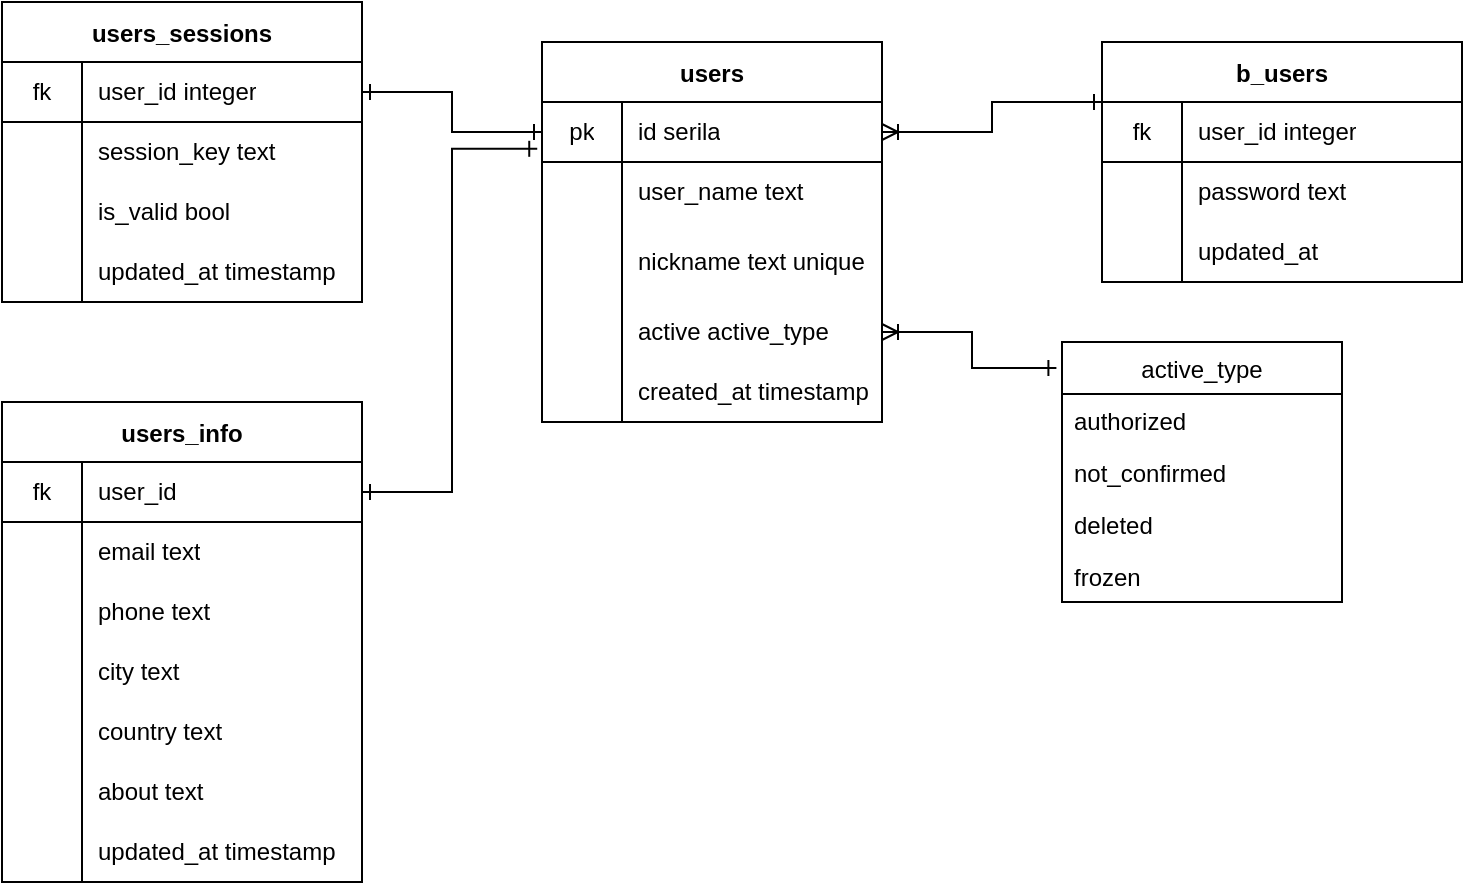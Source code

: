 <mxfile version="15.4.1" type="github">
  <diagram id="C5RBs43oDa-KdzZeNtuy" name="Page-1">
    <mxGraphModel dx="990" dy="575" grid="1" gridSize="10" guides="1" tooltips="1" connect="1" arrows="1" fold="1" page="1" pageScale="1" pageWidth="827" pageHeight="1169" math="0" shadow="0">
      <root>
        <mxCell id="WIyWlLk6GJQsqaUBKTNV-0" />
        <mxCell id="WIyWlLk6GJQsqaUBKTNV-1" parent="WIyWlLk6GJQsqaUBKTNV-0" />
        <mxCell id="Emkwt4vEhznJibgeNqt9-10" value="users" style="shape=table;startSize=30;container=1;collapsible=0;childLayout=tableLayout;fixedRows=1;rowLines=0;fontStyle=1;align=center;pointerEvents=1;" parent="WIyWlLk6GJQsqaUBKTNV-1" vertex="1">
          <mxGeometry x="290" y="40" width="170" height="190" as="geometry" />
        </mxCell>
        <mxCell id="Emkwt4vEhznJibgeNqt9-11" value="" style="shape=partialRectangle;html=1;whiteSpace=wrap;collapsible=0;dropTarget=0;pointerEvents=1;fillColor=none;top=0;left=0;bottom=1;right=0;points=[[0,0.5],[1,0.5]];portConstraint=eastwest;" parent="Emkwt4vEhznJibgeNqt9-10" vertex="1">
          <mxGeometry y="30" width="170" height="30" as="geometry" />
        </mxCell>
        <mxCell id="Emkwt4vEhznJibgeNqt9-12" value="pk" style="shape=partialRectangle;html=1;whiteSpace=wrap;connectable=0;fillColor=none;top=0;left=0;bottom=0;right=0;overflow=hidden;pointerEvents=1;" parent="Emkwt4vEhznJibgeNqt9-11" vertex="1">
          <mxGeometry width="40" height="30" as="geometry">
            <mxRectangle width="40" height="30" as="alternateBounds" />
          </mxGeometry>
        </mxCell>
        <mxCell id="Emkwt4vEhznJibgeNqt9-13" value="id serila" style="shape=partialRectangle;html=1;whiteSpace=wrap;connectable=0;fillColor=none;top=0;left=0;bottom=0;right=0;align=left;spacingLeft=6;overflow=hidden;pointerEvents=1;" parent="Emkwt4vEhznJibgeNqt9-11" vertex="1">
          <mxGeometry x="40" width="130" height="30" as="geometry">
            <mxRectangle width="130" height="30" as="alternateBounds" />
          </mxGeometry>
        </mxCell>
        <mxCell id="Emkwt4vEhznJibgeNqt9-14" value="" style="shape=partialRectangle;html=1;whiteSpace=wrap;collapsible=0;dropTarget=0;pointerEvents=1;fillColor=none;top=0;left=0;bottom=0;right=0;points=[[0,0.5],[1,0.5]];portConstraint=eastwest;" parent="Emkwt4vEhznJibgeNqt9-10" vertex="1">
          <mxGeometry y="60" width="170" height="30" as="geometry" />
        </mxCell>
        <mxCell id="Emkwt4vEhznJibgeNqt9-15" value="" style="shape=partialRectangle;html=1;whiteSpace=wrap;connectable=0;fillColor=none;top=0;left=0;bottom=0;right=0;overflow=hidden;pointerEvents=1;" parent="Emkwt4vEhznJibgeNqt9-14" vertex="1">
          <mxGeometry width="40" height="30" as="geometry">
            <mxRectangle width="40" height="30" as="alternateBounds" />
          </mxGeometry>
        </mxCell>
        <mxCell id="Emkwt4vEhznJibgeNqt9-16" value="user_name text" style="shape=partialRectangle;html=1;whiteSpace=wrap;connectable=0;fillColor=none;top=0;left=0;bottom=0;right=0;align=left;spacingLeft=6;overflow=hidden;pointerEvents=1;" parent="Emkwt4vEhznJibgeNqt9-14" vertex="1">
          <mxGeometry x="40" width="130" height="30" as="geometry">
            <mxRectangle width="130" height="30" as="alternateBounds" />
          </mxGeometry>
        </mxCell>
        <mxCell id="Emkwt4vEhznJibgeNqt9-20" style="shape=partialRectangle;html=1;whiteSpace=wrap;collapsible=0;dropTarget=0;pointerEvents=1;fillColor=none;top=0;left=0;bottom=0;right=0;points=[[0,0.5],[1,0.5]];portConstraint=eastwest;" parent="Emkwt4vEhznJibgeNqt9-10" vertex="1">
          <mxGeometry y="90" width="170" height="40" as="geometry" />
        </mxCell>
        <mxCell id="Emkwt4vEhznJibgeNqt9-21" style="shape=partialRectangle;html=1;whiteSpace=wrap;connectable=0;fillColor=none;top=0;left=0;bottom=0;right=0;overflow=hidden;pointerEvents=1;" parent="Emkwt4vEhznJibgeNqt9-20" vertex="1">
          <mxGeometry width="40" height="40" as="geometry">
            <mxRectangle width="40" height="40" as="alternateBounds" />
          </mxGeometry>
        </mxCell>
        <mxCell id="Emkwt4vEhznJibgeNqt9-22" value="nickname text unique" style="shape=partialRectangle;html=1;whiteSpace=wrap;connectable=0;fillColor=none;top=0;left=0;bottom=0;right=0;align=left;spacingLeft=6;overflow=hidden;pointerEvents=1;" parent="Emkwt4vEhznJibgeNqt9-20" vertex="1">
          <mxGeometry x="40" width="130" height="40" as="geometry">
            <mxRectangle width="130" height="40" as="alternateBounds" />
          </mxGeometry>
        </mxCell>
        <mxCell id="Emkwt4vEhznJibgeNqt9-26" style="shape=partialRectangle;html=1;whiteSpace=wrap;collapsible=0;dropTarget=0;pointerEvents=1;fillColor=none;top=0;left=0;bottom=0;right=0;points=[[0,0.5],[1,0.5]];portConstraint=eastwest;" parent="Emkwt4vEhznJibgeNqt9-10" vertex="1">
          <mxGeometry y="130" width="170" height="30" as="geometry" />
        </mxCell>
        <mxCell id="Emkwt4vEhznJibgeNqt9-27" style="shape=partialRectangle;html=1;whiteSpace=wrap;connectable=0;fillColor=none;top=0;left=0;bottom=0;right=0;overflow=hidden;pointerEvents=1;" parent="Emkwt4vEhznJibgeNqt9-26" vertex="1">
          <mxGeometry width="40" height="30" as="geometry">
            <mxRectangle width="40" height="30" as="alternateBounds" />
          </mxGeometry>
        </mxCell>
        <mxCell id="Emkwt4vEhznJibgeNqt9-28" value="active active_type" style="shape=partialRectangle;html=1;whiteSpace=wrap;connectable=0;fillColor=none;top=0;left=0;bottom=0;right=0;align=left;spacingLeft=6;overflow=hidden;pointerEvents=1;" parent="Emkwt4vEhznJibgeNqt9-26" vertex="1">
          <mxGeometry x="40" width="130" height="30" as="geometry">
            <mxRectangle width="130" height="30" as="alternateBounds" />
          </mxGeometry>
        </mxCell>
        <mxCell id="Emkwt4vEhznJibgeNqt9-23" style="shape=partialRectangle;html=1;whiteSpace=wrap;collapsible=0;dropTarget=0;pointerEvents=1;fillColor=none;top=0;left=0;bottom=0;right=0;points=[[0,0.5],[1,0.5]];portConstraint=eastwest;" parent="Emkwt4vEhznJibgeNqt9-10" vertex="1">
          <mxGeometry y="160" width="170" height="30" as="geometry" />
        </mxCell>
        <mxCell id="Emkwt4vEhznJibgeNqt9-24" style="shape=partialRectangle;html=1;whiteSpace=wrap;connectable=0;fillColor=none;top=0;left=0;bottom=0;right=0;overflow=hidden;pointerEvents=1;" parent="Emkwt4vEhznJibgeNqt9-23" vertex="1">
          <mxGeometry width="40" height="30" as="geometry">
            <mxRectangle width="40" height="30" as="alternateBounds" />
          </mxGeometry>
        </mxCell>
        <mxCell id="Emkwt4vEhznJibgeNqt9-25" value="created_at timestamp" style="shape=partialRectangle;html=1;whiteSpace=wrap;connectable=0;fillColor=none;top=0;left=0;bottom=0;right=0;align=left;spacingLeft=6;overflow=hidden;pointerEvents=1;" parent="Emkwt4vEhznJibgeNqt9-23" vertex="1">
          <mxGeometry x="40" width="130" height="30" as="geometry">
            <mxRectangle width="130" height="30" as="alternateBounds" />
          </mxGeometry>
        </mxCell>
        <mxCell id="Emkwt4vEhznJibgeNqt9-47" style="edgeStyle=orthogonalEdgeStyle;rounded=0;orthogonalLoop=1;jettySize=auto;html=1;exitX=0;exitY=0.25;exitDx=0;exitDy=0;entryX=1;entryY=0.5;entryDx=0;entryDy=0;startArrow=ERone;startFill=0;endArrow=ERoneToMany;endFill=0;" parent="WIyWlLk6GJQsqaUBKTNV-1" source="Emkwt4vEhznJibgeNqt9-30" target="Emkwt4vEhznJibgeNqt9-11" edge="1">
          <mxGeometry relative="1" as="geometry" />
        </mxCell>
        <mxCell id="Emkwt4vEhznJibgeNqt9-30" value="b_users" style="shape=table;startSize=30;container=1;collapsible=0;childLayout=tableLayout;fixedRows=1;rowLines=0;fontStyle=1;align=center;pointerEvents=1;" parent="WIyWlLk6GJQsqaUBKTNV-1" vertex="1">
          <mxGeometry x="570" y="40" width="180" height="120" as="geometry" />
        </mxCell>
        <mxCell id="Emkwt4vEhznJibgeNqt9-31" value="" style="shape=partialRectangle;html=1;whiteSpace=wrap;collapsible=0;dropTarget=0;pointerEvents=1;fillColor=none;top=0;left=0;bottom=1;right=0;points=[[0,0.5],[1,0.5]];portConstraint=eastwest;" parent="Emkwt4vEhznJibgeNqt9-30" vertex="1">
          <mxGeometry y="30" width="180" height="30" as="geometry" />
        </mxCell>
        <mxCell id="Emkwt4vEhznJibgeNqt9-32" value="fk" style="shape=partialRectangle;html=1;whiteSpace=wrap;connectable=0;fillColor=none;top=0;left=0;bottom=0;right=0;overflow=hidden;pointerEvents=1;" parent="Emkwt4vEhznJibgeNqt9-31" vertex="1">
          <mxGeometry width="40" height="30" as="geometry">
            <mxRectangle width="40" height="30" as="alternateBounds" />
          </mxGeometry>
        </mxCell>
        <mxCell id="Emkwt4vEhznJibgeNqt9-33" value="user_id integer" style="shape=partialRectangle;html=1;whiteSpace=wrap;connectable=0;fillColor=none;top=0;left=0;bottom=0;right=0;align=left;spacingLeft=6;overflow=hidden;pointerEvents=1;" parent="Emkwt4vEhznJibgeNqt9-31" vertex="1">
          <mxGeometry x="40" width="140" height="30" as="geometry">
            <mxRectangle width="140" height="30" as="alternateBounds" />
          </mxGeometry>
        </mxCell>
        <mxCell id="Emkwt4vEhznJibgeNqt9-34" value="" style="shape=partialRectangle;html=1;whiteSpace=wrap;collapsible=0;dropTarget=0;pointerEvents=1;fillColor=none;top=0;left=0;bottom=0;right=0;points=[[0,0.5],[1,0.5]];portConstraint=eastwest;" parent="Emkwt4vEhznJibgeNqt9-30" vertex="1">
          <mxGeometry y="60" width="180" height="30" as="geometry" />
        </mxCell>
        <mxCell id="Emkwt4vEhznJibgeNqt9-35" value="" style="shape=partialRectangle;html=1;whiteSpace=wrap;connectable=0;fillColor=none;top=0;left=0;bottom=0;right=0;overflow=hidden;pointerEvents=1;" parent="Emkwt4vEhznJibgeNqt9-34" vertex="1">
          <mxGeometry width="40" height="30" as="geometry">
            <mxRectangle width="40" height="30" as="alternateBounds" />
          </mxGeometry>
        </mxCell>
        <mxCell id="Emkwt4vEhznJibgeNqt9-36" value="password text" style="shape=partialRectangle;html=1;whiteSpace=wrap;connectable=0;fillColor=none;top=0;left=0;bottom=0;right=0;align=left;spacingLeft=6;overflow=hidden;pointerEvents=1;" parent="Emkwt4vEhznJibgeNqt9-34" vertex="1">
          <mxGeometry x="40" width="140" height="30" as="geometry">
            <mxRectangle width="140" height="30" as="alternateBounds" />
          </mxGeometry>
        </mxCell>
        <mxCell id="rb9-6pKgbcem8vAn70VF-27" style="shape=partialRectangle;html=1;whiteSpace=wrap;collapsible=0;dropTarget=0;pointerEvents=1;fillColor=none;top=0;left=0;bottom=0;right=0;points=[[0,0.5],[1,0.5]];portConstraint=eastwest;" vertex="1" parent="Emkwt4vEhznJibgeNqt9-30">
          <mxGeometry y="90" width="180" height="30" as="geometry" />
        </mxCell>
        <mxCell id="rb9-6pKgbcem8vAn70VF-28" style="shape=partialRectangle;html=1;whiteSpace=wrap;connectable=0;fillColor=none;top=0;left=0;bottom=0;right=0;overflow=hidden;pointerEvents=1;" vertex="1" parent="rb9-6pKgbcem8vAn70VF-27">
          <mxGeometry width="40" height="30" as="geometry">
            <mxRectangle width="40" height="30" as="alternateBounds" />
          </mxGeometry>
        </mxCell>
        <mxCell id="rb9-6pKgbcem8vAn70VF-29" value="updated_at" style="shape=partialRectangle;html=1;whiteSpace=wrap;connectable=0;fillColor=none;top=0;left=0;bottom=0;right=0;align=left;spacingLeft=6;overflow=hidden;pointerEvents=1;" vertex="1" parent="rb9-6pKgbcem8vAn70VF-27">
          <mxGeometry x="40" width="140" height="30" as="geometry">
            <mxRectangle width="140" height="30" as="alternateBounds" />
          </mxGeometry>
        </mxCell>
        <mxCell id="Emkwt4vEhznJibgeNqt9-46" style="edgeStyle=orthogonalEdgeStyle;rounded=0;orthogonalLoop=1;jettySize=auto;html=1;exitX=-0.02;exitY=0.1;exitDx=0;exitDy=0;entryX=1;entryY=0.5;entryDx=0;entryDy=0;exitPerimeter=0;startArrow=ERone;startFill=0;endArrow=ERoneToMany;endFill=0;" parent="WIyWlLk6GJQsqaUBKTNV-1" source="Emkwt4vEhznJibgeNqt9-42" target="Emkwt4vEhznJibgeNqt9-26" edge="1">
          <mxGeometry relative="1" as="geometry">
            <mxPoint x="608.6" y="216.25" as="sourcePoint" />
          </mxGeometry>
        </mxCell>
        <mxCell id="Emkwt4vEhznJibgeNqt9-42" value="active_type" style="swimlane;fontStyle=0;childLayout=stackLayout;horizontal=1;startSize=26;horizontalStack=0;resizeParent=1;resizeParentMax=0;resizeLast=0;collapsible=1;marginBottom=0;" parent="WIyWlLk6GJQsqaUBKTNV-1" vertex="1">
          <mxGeometry x="550" y="190" width="140" height="130" as="geometry" />
        </mxCell>
        <mxCell id="Emkwt4vEhznJibgeNqt9-43" value="authorized" style="text;strokeColor=none;fillColor=none;align=left;verticalAlign=top;spacingLeft=4;spacingRight=4;overflow=hidden;rotatable=0;points=[[0,0.5],[1,0.5]];portConstraint=eastwest;" parent="Emkwt4vEhznJibgeNqt9-42" vertex="1">
          <mxGeometry y="26" width="140" height="26" as="geometry" />
        </mxCell>
        <mxCell id="lbPPADWOzRY_De9ZvlNV-0" value="not_confirmed" style="text;strokeColor=none;fillColor=none;align=left;verticalAlign=top;spacingLeft=4;spacingRight=4;overflow=hidden;rotatable=0;points=[[0,0.5],[1,0.5]];portConstraint=eastwest;" parent="Emkwt4vEhznJibgeNqt9-42" vertex="1">
          <mxGeometry y="52" width="140" height="26" as="geometry" />
        </mxCell>
        <mxCell id="Emkwt4vEhznJibgeNqt9-44" value="deleted" style="text;strokeColor=none;fillColor=none;align=left;verticalAlign=top;spacingLeft=4;spacingRight=4;overflow=hidden;rotatable=0;points=[[0,0.5],[1,0.5]];portConstraint=eastwest;" parent="Emkwt4vEhznJibgeNqt9-42" vertex="1">
          <mxGeometry y="78" width="140" height="26" as="geometry" />
        </mxCell>
        <mxCell id="Emkwt4vEhznJibgeNqt9-45" value="frozen" style="text;strokeColor=none;fillColor=none;align=left;verticalAlign=top;spacingLeft=4;spacingRight=4;overflow=hidden;rotatable=0;points=[[0,0.5],[1,0.5]];portConstraint=eastwest;" parent="Emkwt4vEhznJibgeNqt9-42" vertex="1">
          <mxGeometry y="104" width="140" height="26" as="geometry" />
        </mxCell>
        <mxCell id="4fsTyyzfz0tl0N8_xu0_-14" value="users_sessions" style="shape=table;startSize=30;container=1;collapsible=0;childLayout=tableLayout;fixedRows=1;rowLines=0;fontStyle=1;align=center;pointerEvents=1;" parent="WIyWlLk6GJQsqaUBKTNV-1" vertex="1">
          <mxGeometry x="20" y="20" width="180" height="150" as="geometry" />
        </mxCell>
        <mxCell id="4fsTyyzfz0tl0N8_xu0_-15" value="" style="shape=partialRectangle;html=1;whiteSpace=wrap;collapsible=0;dropTarget=0;pointerEvents=1;fillColor=none;top=0;left=0;bottom=1;right=0;points=[[0,0.5],[1,0.5]];portConstraint=eastwest;" parent="4fsTyyzfz0tl0N8_xu0_-14" vertex="1">
          <mxGeometry y="30" width="180" height="30" as="geometry" />
        </mxCell>
        <mxCell id="4fsTyyzfz0tl0N8_xu0_-16" value="fk" style="shape=partialRectangle;html=1;whiteSpace=wrap;connectable=0;fillColor=none;top=0;left=0;bottom=0;right=0;overflow=hidden;pointerEvents=1;" parent="4fsTyyzfz0tl0N8_xu0_-15" vertex="1">
          <mxGeometry width="40" height="30" as="geometry">
            <mxRectangle width="40" height="30" as="alternateBounds" />
          </mxGeometry>
        </mxCell>
        <mxCell id="4fsTyyzfz0tl0N8_xu0_-17" value="user_id integer" style="shape=partialRectangle;html=1;whiteSpace=wrap;connectable=0;fillColor=none;top=0;left=0;bottom=0;right=0;align=left;spacingLeft=6;overflow=hidden;pointerEvents=1;" parent="4fsTyyzfz0tl0N8_xu0_-15" vertex="1">
          <mxGeometry x="40" width="140" height="30" as="geometry">
            <mxRectangle width="140" height="30" as="alternateBounds" />
          </mxGeometry>
        </mxCell>
        <mxCell id="4fsTyyzfz0tl0N8_xu0_-18" value="" style="shape=partialRectangle;html=1;whiteSpace=wrap;collapsible=0;dropTarget=0;pointerEvents=1;fillColor=none;top=0;left=0;bottom=0;right=0;points=[[0,0.5],[1,0.5]];portConstraint=eastwest;" parent="4fsTyyzfz0tl0N8_xu0_-14" vertex="1">
          <mxGeometry y="60" width="180" height="30" as="geometry" />
        </mxCell>
        <mxCell id="4fsTyyzfz0tl0N8_xu0_-19" value="" style="shape=partialRectangle;html=1;whiteSpace=wrap;connectable=0;fillColor=none;top=0;left=0;bottom=0;right=0;overflow=hidden;pointerEvents=1;" parent="4fsTyyzfz0tl0N8_xu0_-18" vertex="1">
          <mxGeometry width="40" height="30" as="geometry">
            <mxRectangle width="40" height="30" as="alternateBounds" />
          </mxGeometry>
        </mxCell>
        <mxCell id="4fsTyyzfz0tl0N8_xu0_-20" value="session_key text" style="shape=partialRectangle;html=1;whiteSpace=wrap;connectable=0;fillColor=none;top=0;left=0;bottom=0;right=0;align=left;spacingLeft=6;overflow=hidden;pointerEvents=1;" parent="4fsTyyzfz0tl0N8_xu0_-18" vertex="1">
          <mxGeometry x="40" width="140" height="30" as="geometry">
            <mxRectangle width="140" height="30" as="alternateBounds" />
          </mxGeometry>
        </mxCell>
        <mxCell id="4fsTyyzfz0tl0N8_xu0_-21" value="" style="shape=partialRectangle;html=1;whiteSpace=wrap;collapsible=0;dropTarget=0;pointerEvents=1;fillColor=none;top=0;left=0;bottom=0;right=0;points=[[0,0.5],[1,0.5]];portConstraint=eastwest;" parent="4fsTyyzfz0tl0N8_xu0_-14" vertex="1">
          <mxGeometry y="90" width="180" height="30" as="geometry" />
        </mxCell>
        <mxCell id="4fsTyyzfz0tl0N8_xu0_-22" value="" style="shape=partialRectangle;html=1;whiteSpace=wrap;connectable=0;fillColor=none;top=0;left=0;bottom=0;right=0;overflow=hidden;pointerEvents=1;" parent="4fsTyyzfz0tl0N8_xu0_-21" vertex="1">
          <mxGeometry width="40" height="30" as="geometry">
            <mxRectangle width="40" height="30" as="alternateBounds" />
          </mxGeometry>
        </mxCell>
        <mxCell id="4fsTyyzfz0tl0N8_xu0_-23" value="is_valid bool" style="shape=partialRectangle;html=1;whiteSpace=wrap;connectable=0;fillColor=none;top=0;left=0;bottom=0;right=0;align=left;spacingLeft=6;overflow=hidden;pointerEvents=1;" parent="4fsTyyzfz0tl0N8_xu0_-21" vertex="1">
          <mxGeometry x="40" width="140" height="30" as="geometry">
            <mxRectangle width="140" height="30" as="alternateBounds" />
          </mxGeometry>
        </mxCell>
        <mxCell id="4fsTyyzfz0tl0N8_xu0_-24" style="shape=partialRectangle;html=1;whiteSpace=wrap;collapsible=0;dropTarget=0;pointerEvents=1;fillColor=none;top=0;left=0;bottom=0;right=0;points=[[0,0.5],[1,0.5]];portConstraint=eastwest;" parent="4fsTyyzfz0tl0N8_xu0_-14" vertex="1">
          <mxGeometry y="120" width="180" height="30" as="geometry" />
        </mxCell>
        <mxCell id="4fsTyyzfz0tl0N8_xu0_-25" style="shape=partialRectangle;html=1;whiteSpace=wrap;connectable=0;fillColor=none;top=0;left=0;bottom=0;right=0;overflow=hidden;pointerEvents=1;" parent="4fsTyyzfz0tl0N8_xu0_-24" vertex="1">
          <mxGeometry width="40" height="30" as="geometry">
            <mxRectangle width="40" height="30" as="alternateBounds" />
          </mxGeometry>
        </mxCell>
        <mxCell id="4fsTyyzfz0tl0N8_xu0_-26" value="updated_at timestamp" style="shape=partialRectangle;html=1;whiteSpace=wrap;connectable=0;fillColor=none;top=0;left=0;bottom=0;right=0;align=left;spacingLeft=6;overflow=hidden;pointerEvents=1;" parent="4fsTyyzfz0tl0N8_xu0_-24" vertex="1">
          <mxGeometry x="40" width="140" height="30" as="geometry">
            <mxRectangle width="140" height="30" as="alternateBounds" />
          </mxGeometry>
        </mxCell>
        <mxCell id="rb9-6pKgbcem8vAn70VF-0" style="edgeStyle=orthogonalEdgeStyle;rounded=0;orthogonalLoop=1;jettySize=auto;html=1;exitX=1;exitY=0.5;exitDx=0;exitDy=0;entryX=0;entryY=0.5;entryDx=0;entryDy=0;startArrow=ERone;startFill=0;endArrow=ERone;endFill=0;" edge="1" parent="WIyWlLk6GJQsqaUBKTNV-1" source="4fsTyyzfz0tl0N8_xu0_-15" target="Emkwt4vEhznJibgeNqt9-11">
          <mxGeometry relative="1" as="geometry" />
        </mxCell>
        <mxCell id="rb9-6pKgbcem8vAn70VF-6" value="users_info" style="shape=table;startSize=30;container=1;collapsible=0;childLayout=tableLayout;fixedRows=1;rowLines=0;fontStyle=1;align=center;pointerEvents=1;" vertex="1" parent="WIyWlLk6GJQsqaUBKTNV-1">
          <mxGeometry x="20" y="220" width="180" height="240" as="geometry" />
        </mxCell>
        <mxCell id="rb9-6pKgbcem8vAn70VF-7" value="" style="shape=partialRectangle;html=1;whiteSpace=wrap;collapsible=0;dropTarget=0;pointerEvents=1;fillColor=none;top=0;left=0;bottom=1;right=0;points=[[0,0.5],[1,0.5]];portConstraint=eastwest;" vertex="1" parent="rb9-6pKgbcem8vAn70VF-6">
          <mxGeometry y="30" width="180" height="30" as="geometry" />
        </mxCell>
        <mxCell id="rb9-6pKgbcem8vAn70VF-8" value="fk" style="shape=partialRectangle;html=1;whiteSpace=wrap;connectable=0;fillColor=none;top=0;left=0;bottom=0;right=0;overflow=hidden;pointerEvents=1;" vertex="1" parent="rb9-6pKgbcem8vAn70VF-7">
          <mxGeometry width="40" height="30" as="geometry">
            <mxRectangle width="40" height="30" as="alternateBounds" />
          </mxGeometry>
        </mxCell>
        <mxCell id="rb9-6pKgbcem8vAn70VF-9" value="user_id" style="shape=partialRectangle;html=1;whiteSpace=wrap;connectable=0;fillColor=none;top=0;left=0;bottom=0;right=0;align=left;spacingLeft=6;overflow=hidden;pointerEvents=1;" vertex="1" parent="rb9-6pKgbcem8vAn70VF-7">
          <mxGeometry x="40" width="140" height="30" as="geometry">
            <mxRectangle width="140" height="30" as="alternateBounds" />
          </mxGeometry>
        </mxCell>
        <mxCell id="rb9-6pKgbcem8vAn70VF-10" value="" style="shape=partialRectangle;html=1;whiteSpace=wrap;collapsible=0;dropTarget=0;pointerEvents=1;fillColor=none;top=0;left=0;bottom=0;right=0;points=[[0,0.5],[1,0.5]];portConstraint=eastwest;" vertex="1" parent="rb9-6pKgbcem8vAn70VF-6">
          <mxGeometry y="60" width="180" height="30" as="geometry" />
        </mxCell>
        <mxCell id="rb9-6pKgbcem8vAn70VF-11" value="" style="shape=partialRectangle;html=1;whiteSpace=wrap;connectable=0;fillColor=none;top=0;left=0;bottom=0;right=0;overflow=hidden;pointerEvents=1;" vertex="1" parent="rb9-6pKgbcem8vAn70VF-10">
          <mxGeometry width="40" height="30" as="geometry">
            <mxRectangle width="40" height="30" as="alternateBounds" />
          </mxGeometry>
        </mxCell>
        <mxCell id="rb9-6pKgbcem8vAn70VF-12" value="email text" style="shape=partialRectangle;html=1;whiteSpace=wrap;connectable=0;fillColor=none;top=0;left=0;bottom=0;right=0;align=left;spacingLeft=6;overflow=hidden;pointerEvents=1;" vertex="1" parent="rb9-6pKgbcem8vAn70VF-10">
          <mxGeometry x="40" width="140" height="30" as="geometry">
            <mxRectangle width="140" height="30" as="alternateBounds" />
          </mxGeometry>
        </mxCell>
        <mxCell id="rb9-6pKgbcem8vAn70VF-13" value="" style="shape=partialRectangle;html=1;whiteSpace=wrap;collapsible=0;dropTarget=0;pointerEvents=1;fillColor=none;top=0;left=0;bottom=0;right=0;points=[[0,0.5],[1,0.5]];portConstraint=eastwest;" vertex="1" parent="rb9-6pKgbcem8vAn70VF-6">
          <mxGeometry y="90" width="180" height="30" as="geometry" />
        </mxCell>
        <mxCell id="rb9-6pKgbcem8vAn70VF-14" value="" style="shape=partialRectangle;html=1;whiteSpace=wrap;connectable=0;fillColor=none;top=0;left=0;bottom=0;right=0;overflow=hidden;pointerEvents=1;" vertex="1" parent="rb9-6pKgbcem8vAn70VF-13">
          <mxGeometry width="40" height="30" as="geometry">
            <mxRectangle width="40" height="30" as="alternateBounds" />
          </mxGeometry>
        </mxCell>
        <mxCell id="rb9-6pKgbcem8vAn70VF-15" value="phone text" style="shape=partialRectangle;html=1;whiteSpace=wrap;connectable=0;fillColor=none;top=0;left=0;bottom=0;right=0;align=left;spacingLeft=6;overflow=hidden;pointerEvents=1;" vertex="1" parent="rb9-6pKgbcem8vAn70VF-13">
          <mxGeometry x="40" width="140" height="30" as="geometry">
            <mxRectangle width="140" height="30" as="alternateBounds" />
          </mxGeometry>
        </mxCell>
        <mxCell id="rb9-6pKgbcem8vAn70VF-17" style="shape=partialRectangle;html=1;whiteSpace=wrap;collapsible=0;dropTarget=0;pointerEvents=1;fillColor=none;top=0;left=0;bottom=0;right=0;points=[[0,0.5],[1,0.5]];portConstraint=eastwest;" vertex="1" parent="rb9-6pKgbcem8vAn70VF-6">
          <mxGeometry y="120" width="180" height="30" as="geometry" />
        </mxCell>
        <mxCell id="rb9-6pKgbcem8vAn70VF-18" style="shape=partialRectangle;html=1;whiteSpace=wrap;connectable=0;fillColor=none;top=0;left=0;bottom=0;right=0;overflow=hidden;pointerEvents=1;" vertex="1" parent="rb9-6pKgbcem8vAn70VF-17">
          <mxGeometry width="40" height="30" as="geometry">
            <mxRectangle width="40" height="30" as="alternateBounds" />
          </mxGeometry>
        </mxCell>
        <mxCell id="rb9-6pKgbcem8vAn70VF-19" value="city text" style="shape=partialRectangle;html=1;whiteSpace=wrap;connectable=0;fillColor=none;top=0;left=0;bottom=0;right=0;align=left;spacingLeft=6;overflow=hidden;pointerEvents=1;" vertex="1" parent="rb9-6pKgbcem8vAn70VF-17">
          <mxGeometry x="40" width="140" height="30" as="geometry">
            <mxRectangle width="140" height="30" as="alternateBounds" />
          </mxGeometry>
        </mxCell>
        <mxCell id="rb9-6pKgbcem8vAn70VF-20" style="shape=partialRectangle;html=1;whiteSpace=wrap;collapsible=0;dropTarget=0;pointerEvents=1;fillColor=none;top=0;left=0;bottom=0;right=0;points=[[0,0.5],[1,0.5]];portConstraint=eastwest;" vertex="1" parent="rb9-6pKgbcem8vAn70VF-6">
          <mxGeometry y="150" width="180" height="30" as="geometry" />
        </mxCell>
        <mxCell id="rb9-6pKgbcem8vAn70VF-21" style="shape=partialRectangle;html=1;whiteSpace=wrap;connectable=0;fillColor=none;top=0;left=0;bottom=0;right=0;overflow=hidden;pointerEvents=1;" vertex="1" parent="rb9-6pKgbcem8vAn70VF-20">
          <mxGeometry width="40" height="30" as="geometry">
            <mxRectangle width="40" height="30" as="alternateBounds" />
          </mxGeometry>
        </mxCell>
        <mxCell id="rb9-6pKgbcem8vAn70VF-22" value="country text" style="shape=partialRectangle;html=1;whiteSpace=wrap;connectable=0;fillColor=none;top=0;left=0;bottom=0;right=0;align=left;spacingLeft=6;overflow=hidden;pointerEvents=1;" vertex="1" parent="rb9-6pKgbcem8vAn70VF-20">
          <mxGeometry x="40" width="140" height="30" as="geometry">
            <mxRectangle width="140" height="30" as="alternateBounds" />
          </mxGeometry>
        </mxCell>
        <mxCell id="rb9-6pKgbcem8vAn70VF-24" style="shape=partialRectangle;html=1;whiteSpace=wrap;collapsible=0;dropTarget=0;pointerEvents=1;fillColor=none;top=0;left=0;bottom=0;right=0;points=[[0,0.5],[1,0.5]];portConstraint=eastwest;" vertex="1" parent="rb9-6pKgbcem8vAn70VF-6">
          <mxGeometry y="180" width="180" height="30" as="geometry" />
        </mxCell>
        <mxCell id="rb9-6pKgbcem8vAn70VF-25" style="shape=partialRectangle;html=1;whiteSpace=wrap;connectable=0;fillColor=none;top=0;left=0;bottom=0;right=0;overflow=hidden;pointerEvents=1;" vertex="1" parent="rb9-6pKgbcem8vAn70VF-24">
          <mxGeometry width="40" height="30" as="geometry">
            <mxRectangle width="40" height="30" as="alternateBounds" />
          </mxGeometry>
        </mxCell>
        <mxCell id="rb9-6pKgbcem8vAn70VF-26" value="about text" style="shape=partialRectangle;html=1;whiteSpace=wrap;connectable=0;fillColor=none;top=0;left=0;bottom=0;right=0;align=left;spacingLeft=6;overflow=hidden;pointerEvents=1;" vertex="1" parent="rb9-6pKgbcem8vAn70VF-24">
          <mxGeometry x="40" width="140" height="30" as="geometry">
            <mxRectangle width="140" height="30" as="alternateBounds" />
          </mxGeometry>
        </mxCell>
        <mxCell id="rb9-6pKgbcem8vAn70VF-30" style="shape=partialRectangle;html=1;whiteSpace=wrap;collapsible=0;dropTarget=0;pointerEvents=1;fillColor=none;top=0;left=0;bottom=0;right=0;points=[[0,0.5],[1,0.5]];portConstraint=eastwest;" vertex="1" parent="rb9-6pKgbcem8vAn70VF-6">
          <mxGeometry y="210" width="180" height="30" as="geometry" />
        </mxCell>
        <mxCell id="rb9-6pKgbcem8vAn70VF-31" style="shape=partialRectangle;html=1;whiteSpace=wrap;connectable=0;fillColor=none;top=0;left=0;bottom=0;right=0;overflow=hidden;pointerEvents=1;" vertex="1" parent="rb9-6pKgbcem8vAn70VF-30">
          <mxGeometry width="40" height="30" as="geometry">
            <mxRectangle width="40" height="30" as="alternateBounds" />
          </mxGeometry>
        </mxCell>
        <mxCell id="rb9-6pKgbcem8vAn70VF-32" value="updated_at timestamp" style="shape=partialRectangle;html=1;whiteSpace=wrap;connectable=0;fillColor=none;top=0;left=0;bottom=0;right=0;align=left;spacingLeft=6;overflow=hidden;pointerEvents=1;" vertex="1" parent="rb9-6pKgbcem8vAn70VF-30">
          <mxGeometry x="40" width="140" height="30" as="geometry">
            <mxRectangle width="140" height="30" as="alternateBounds" />
          </mxGeometry>
        </mxCell>
        <mxCell id="rb9-6pKgbcem8vAn70VF-23" style="edgeStyle=orthogonalEdgeStyle;rounded=0;orthogonalLoop=1;jettySize=auto;html=1;exitX=1;exitY=0.5;exitDx=0;exitDy=0;entryX=-0.014;entryY=0.78;entryDx=0;entryDy=0;entryPerimeter=0;startArrow=ERone;startFill=0;endArrow=ERone;endFill=0;" edge="1" parent="WIyWlLk6GJQsqaUBKTNV-1" source="rb9-6pKgbcem8vAn70VF-7" target="Emkwt4vEhznJibgeNqt9-11">
          <mxGeometry relative="1" as="geometry" />
        </mxCell>
      </root>
    </mxGraphModel>
  </diagram>
</mxfile>
